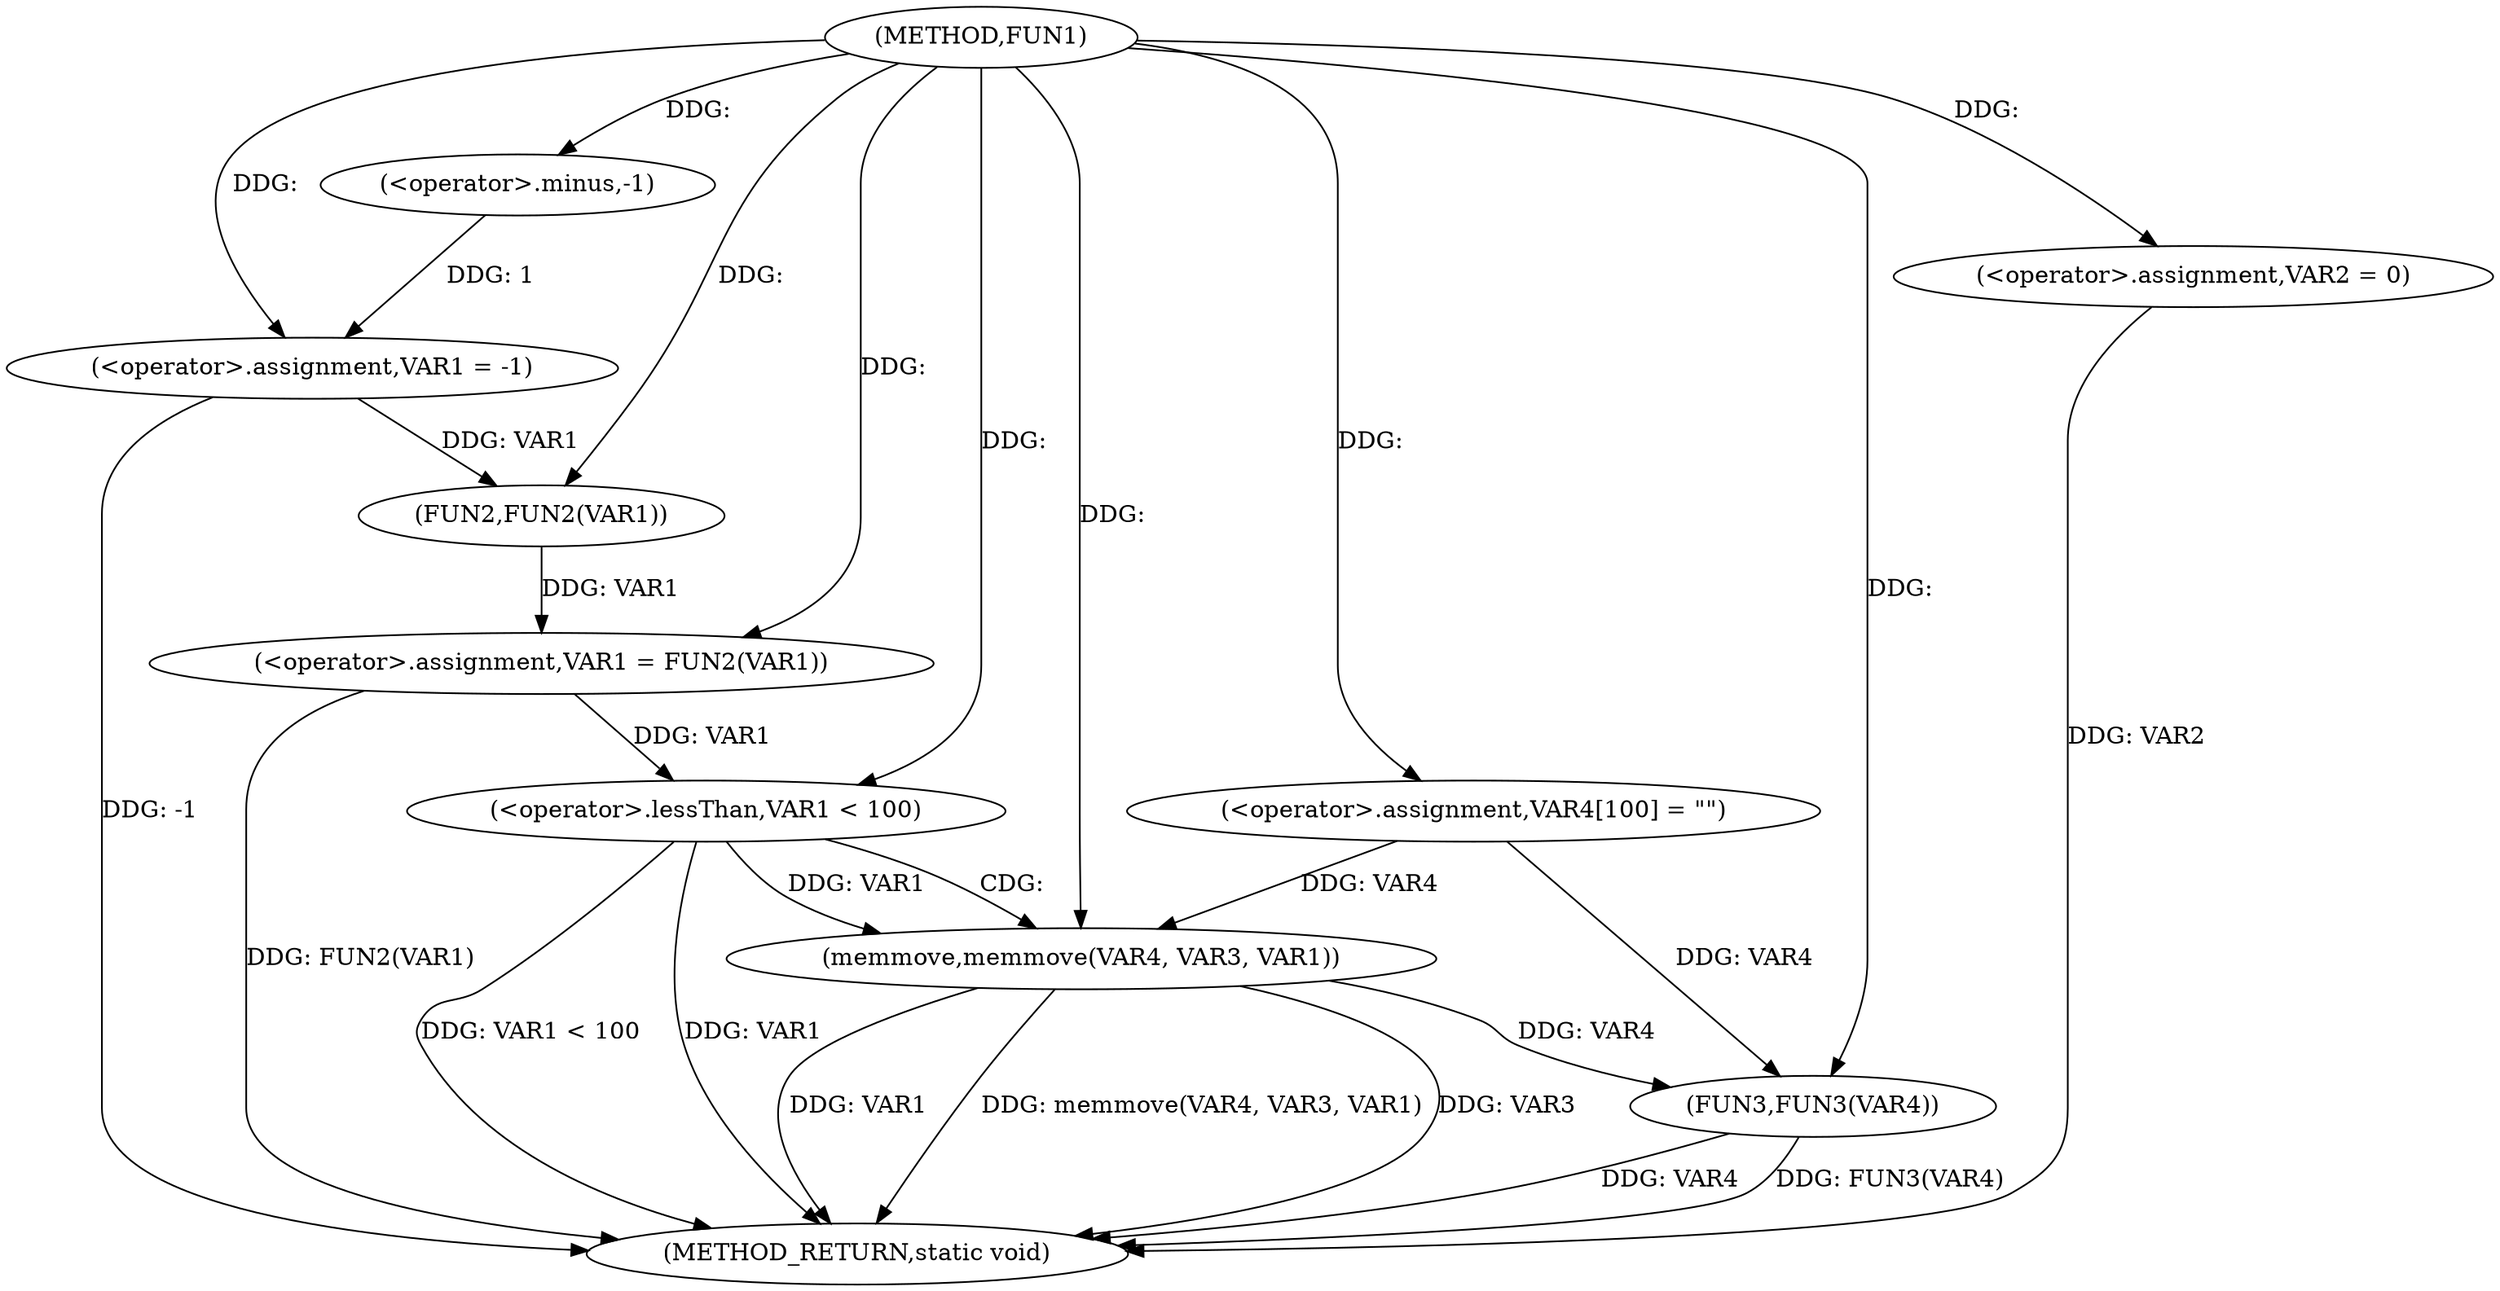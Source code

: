 digraph FUN1 {  
"1000100" [label = "(METHOD,FUN1)" ]
"1000131" [label = "(METHOD_RETURN,static void)" ]
"1000103" [label = "(<operator>.assignment,VAR1 = -1)" ]
"1000105" [label = "(<operator>.minus,-1)" ]
"1000107" [label = "(<operator>.assignment,VAR2 = 0)" ]
"1000110" [label = "(<operator>.assignment,VAR1 = FUN2(VAR1))" ]
"1000112" [label = "(FUN2,FUN2(VAR1))" ]
"1000117" [label = "(<operator>.assignment,VAR4[100] = \"\")" ]
"1000121" [label = "(<operator>.lessThan,VAR1 < 100)" ]
"1000125" [label = "(memmove,memmove(VAR4, VAR3, VAR1))" ]
"1000129" [label = "(FUN3,FUN3(VAR4))" ]
  "1000129" -> "1000131"  [ label = "DDG: VAR4"] 
  "1000125" -> "1000131"  [ label = "DDG: memmove(VAR4, VAR3, VAR1)"] 
  "1000107" -> "1000131"  [ label = "DDG: VAR2"] 
  "1000103" -> "1000131"  [ label = "DDG: -1"] 
  "1000121" -> "1000131"  [ label = "DDG: VAR1 < 100"] 
  "1000125" -> "1000131"  [ label = "DDG: VAR3"] 
  "1000110" -> "1000131"  [ label = "DDG: FUN2(VAR1)"] 
  "1000121" -> "1000131"  [ label = "DDG: VAR1"] 
  "1000125" -> "1000131"  [ label = "DDG: VAR1"] 
  "1000129" -> "1000131"  [ label = "DDG: FUN3(VAR4)"] 
  "1000105" -> "1000103"  [ label = "DDG: 1"] 
  "1000100" -> "1000103"  [ label = "DDG: "] 
  "1000100" -> "1000105"  [ label = "DDG: "] 
  "1000100" -> "1000107"  [ label = "DDG: "] 
  "1000112" -> "1000110"  [ label = "DDG: VAR1"] 
  "1000100" -> "1000110"  [ label = "DDG: "] 
  "1000103" -> "1000112"  [ label = "DDG: VAR1"] 
  "1000100" -> "1000112"  [ label = "DDG: "] 
  "1000100" -> "1000117"  [ label = "DDG: "] 
  "1000110" -> "1000121"  [ label = "DDG: VAR1"] 
  "1000100" -> "1000121"  [ label = "DDG: "] 
  "1000117" -> "1000125"  [ label = "DDG: VAR4"] 
  "1000100" -> "1000125"  [ label = "DDG: "] 
  "1000121" -> "1000125"  [ label = "DDG: VAR1"] 
  "1000125" -> "1000129"  [ label = "DDG: VAR4"] 
  "1000117" -> "1000129"  [ label = "DDG: VAR4"] 
  "1000100" -> "1000129"  [ label = "DDG: "] 
  "1000121" -> "1000125"  [ label = "CDG: "] 
}
